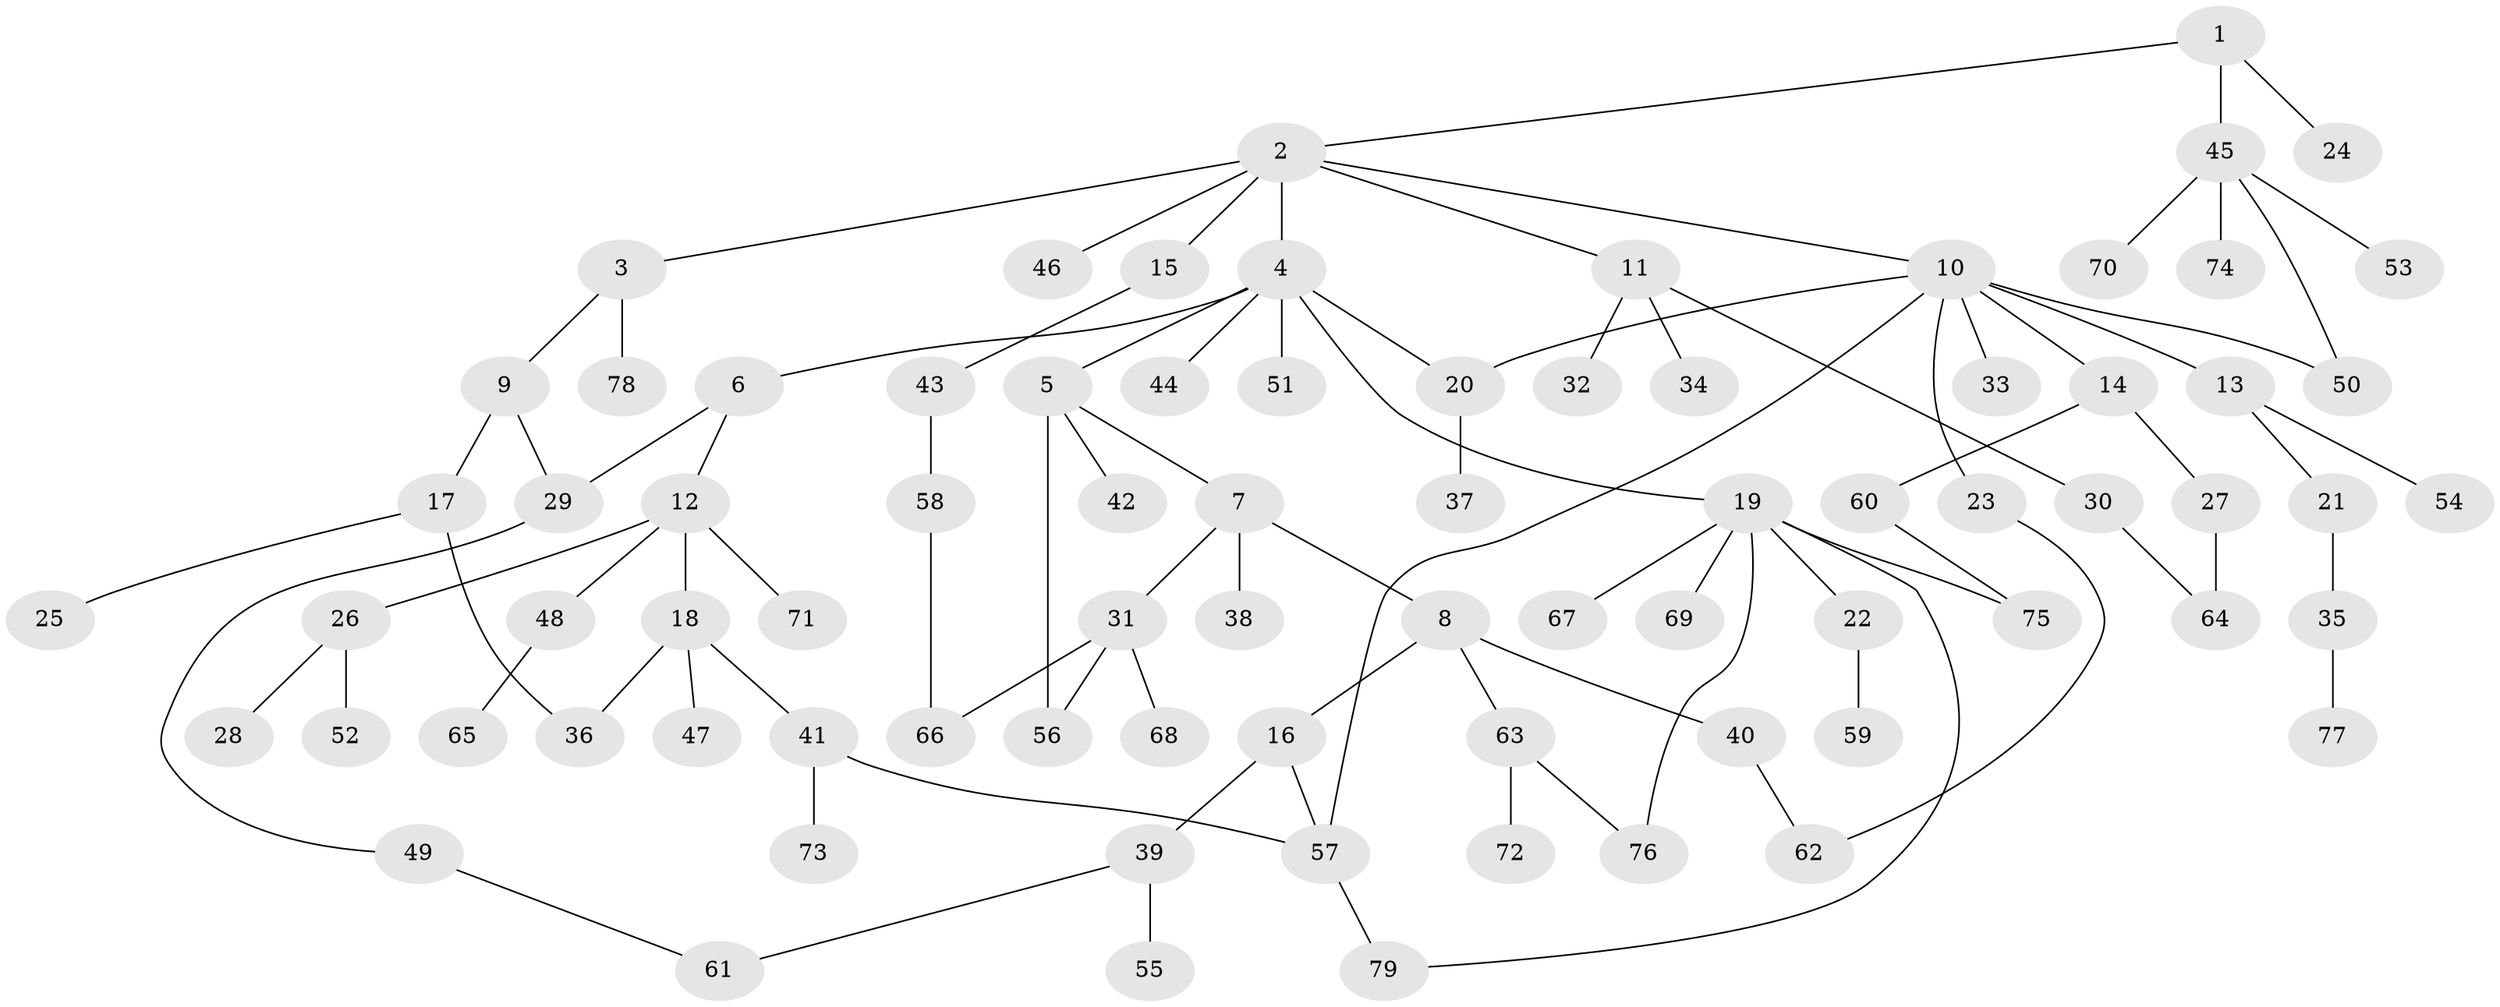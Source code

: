 // coarse degree distribution, {2: 0.3404255319148936, 1: 0.425531914893617, 12: 0.02127659574468085, 4: 0.10638297872340426, 8: 0.02127659574468085, 3: 0.0425531914893617, 6: 0.0425531914893617}
// Generated by graph-tools (version 1.1) at 2025/44/03/04/25 21:44:31]
// undirected, 79 vertices, 92 edges
graph export_dot {
graph [start="1"]
  node [color=gray90,style=filled];
  1;
  2;
  3;
  4;
  5;
  6;
  7;
  8;
  9;
  10;
  11;
  12;
  13;
  14;
  15;
  16;
  17;
  18;
  19;
  20;
  21;
  22;
  23;
  24;
  25;
  26;
  27;
  28;
  29;
  30;
  31;
  32;
  33;
  34;
  35;
  36;
  37;
  38;
  39;
  40;
  41;
  42;
  43;
  44;
  45;
  46;
  47;
  48;
  49;
  50;
  51;
  52;
  53;
  54;
  55;
  56;
  57;
  58;
  59;
  60;
  61;
  62;
  63;
  64;
  65;
  66;
  67;
  68;
  69;
  70;
  71;
  72;
  73;
  74;
  75;
  76;
  77;
  78;
  79;
  1 -- 2;
  1 -- 24;
  1 -- 45;
  2 -- 3;
  2 -- 4;
  2 -- 10;
  2 -- 11;
  2 -- 15;
  2 -- 46;
  3 -- 9;
  3 -- 78;
  4 -- 5;
  4 -- 6;
  4 -- 19;
  4 -- 20;
  4 -- 44;
  4 -- 51;
  5 -- 7;
  5 -- 42;
  5 -- 56;
  6 -- 12;
  6 -- 29;
  7 -- 8;
  7 -- 31;
  7 -- 38;
  8 -- 16;
  8 -- 40;
  8 -- 63;
  9 -- 17;
  9 -- 29;
  10 -- 13;
  10 -- 14;
  10 -- 23;
  10 -- 33;
  10 -- 50;
  10 -- 20;
  10 -- 57;
  11 -- 30;
  11 -- 32;
  11 -- 34;
  12 -- 18;
  12 -- 26;
  12 -- 48;
  12 -- 71;
  13 -- 21;
  13 -- 54;
  14 -- 27;
  14 -- 60;
  15 -- 43;
  16 -- 39;
  16 -- 57;
  17 -- 25;
  17 -- 36;
  18 -- 41;
  18 -- 47;
  18 -- 36;
  19 -- 22;
  19 -- 67;
  19 -- 69;
  19 -- 75;
  19 -- 76;
  19 -- 79;
  20 -- 37;
  21 -- 35;
  22 -- 59;
  23 -- 62;
  26 -- 28;
  26 -- 52;
  27 -- 64;
  29 -- 49;
  30 -- 64;
  31 -- 56;
  31 -- 68;
  31 -- 66;
  35 -- 77;
  39 -- 55;
  39 -- 61;
  40 -- 62;
  41 -- 73;
  41 -- 57;
  43 -- 58;
  45 -- 53;
  45 -- 70;
  45 -- 74;
  45 -- 50;
  48 -- 65;
  49 -- 61;
  57 -- 79;
  58 -- 66;
  60 -- 75;
  63 -- 72;
  63 -- 76;
}
